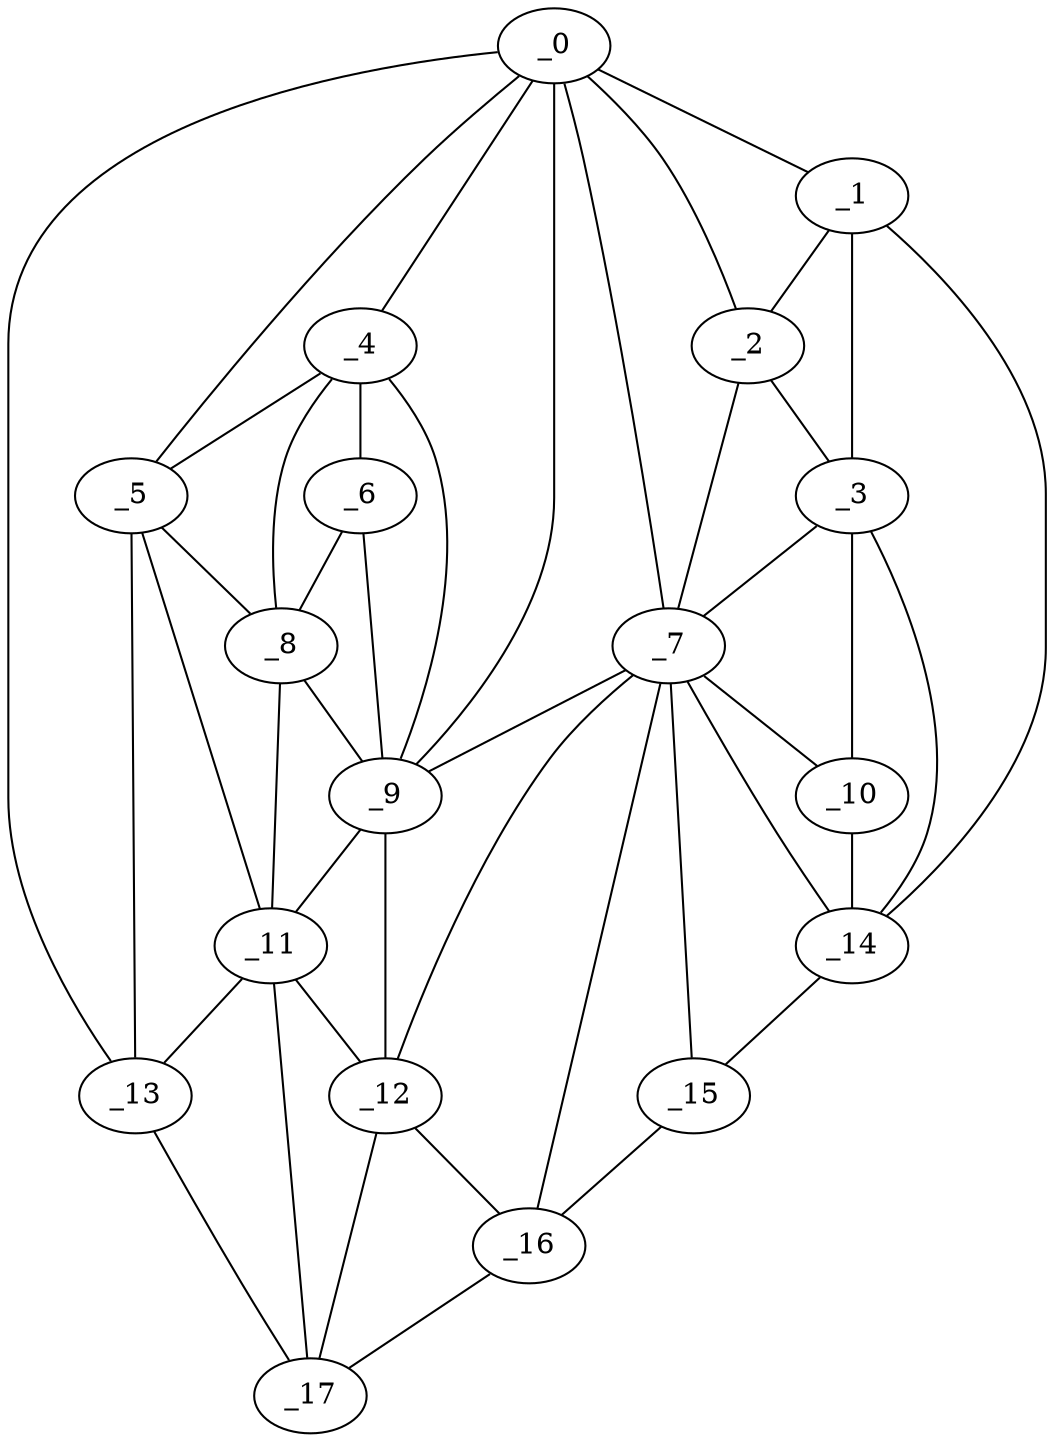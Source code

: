 graph "obj17__255.gxl" {
	_0	 [x=47,
		y=84];
	_1	 [x=53,
		y=2];
	_0 -- _1	 [valence=1];
	_2	 [x=58,
		y=7];
	_0 -- _2	 [valence=1];
	_4	 [x=70,
		y=89];
	_0 -- _4	 [valence=2];
	_5	 [x=72,
		y=105];
	_0 -- _5	 [valence=1];
	_7	 [x=77,
		y=45];
	_0 -- _7	 [valence=2];
	_9	 [x=81,
		y=73];
	_0 -- _9	 [valence=2];
	_13	 [x=90,
		y=123];
	_0 -- _13	 [valence=1];
	_1 -- _2	 [valence=1];
	_3	 [x=68,
		y=15];
	_1 -- _3	 [valence=2];
	_14	 [x=93,
		y=36];
	_1 -- _14	 [valence=1];
	_2 -- _3	 [valence=2];
	_2 -- _7	 [valence=2];
	_3 -- _7	 [valence=1];
	_10	 [x=83,
		y=31];
	_3 -- _10	 [valence=1];
	_3 -- _14	 [valence=1];
	_4 -- _5	 [valence=2];
	_6	 [x=75,
		y=87];
	_4 -- _6	 [valence=1];
	_8	 [x=79,
		y=98];
	_4 -- _8	 [valence=2];
	_4 -- _9	 [valence=2];
	_5 -- _8	 [valence=1];
	_11	 [x=87,
		y=109];
	_5 -- _11	 [valence=1];
	_5 -- _13	 [valence=2];
	_6 -- _8	 [valence=2];
	_6 -- _9	 [valence=2];
	_7 -- _9	 [valence=2];
	_7 -- _10	 [valence=2];
	_12	 [x=89,
		y=55];
	_7 -- _12	 [valence=2];
	_7 -- _14	 [valence=2];
	_15	 [x=93,
		y=46];
	_7 -- _15	 [valence=2];
	_16	 [x=93,
		y=49];
	_7 -- _16	 [valence=2];
	_8 -- _9	 [valence=2];
	_8 -- _11	 [valence=2];
	_9 -- _11	 [valence=2];
	_9 -- _12	 [valence=1];
	_10 -- _14	 [valence=2];
	_11 -- _12	 [valence=2];
	_11 -- _13	 [valence=2];
	_17	 [x=93,
		y=117];
	_11 -- _17	 [valence=1];
	_12 -- _16	 [valence=2];
	_12 -- _17	 [valence=2];
	_13 -- _17	 [valence=1];
	_14 -- _15	 [valence=1];
	_15 -- _16	 [valence=1];
	_16 -- _17	 [valence=1];
}
